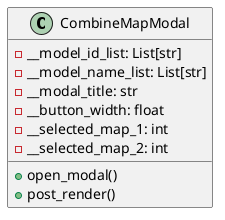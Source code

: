 @startuml
'https://plantuml.com/class-diagram

class CombineMapModal {
    - __model_id_list: List[str]
    - __model_name_list: List[str]
    - __modal_title: str
    - __button_width: float
    - __selected_map_1: int
    - __selected_map_2: int

    + open_modal()
    + post_render()
}

@enduml